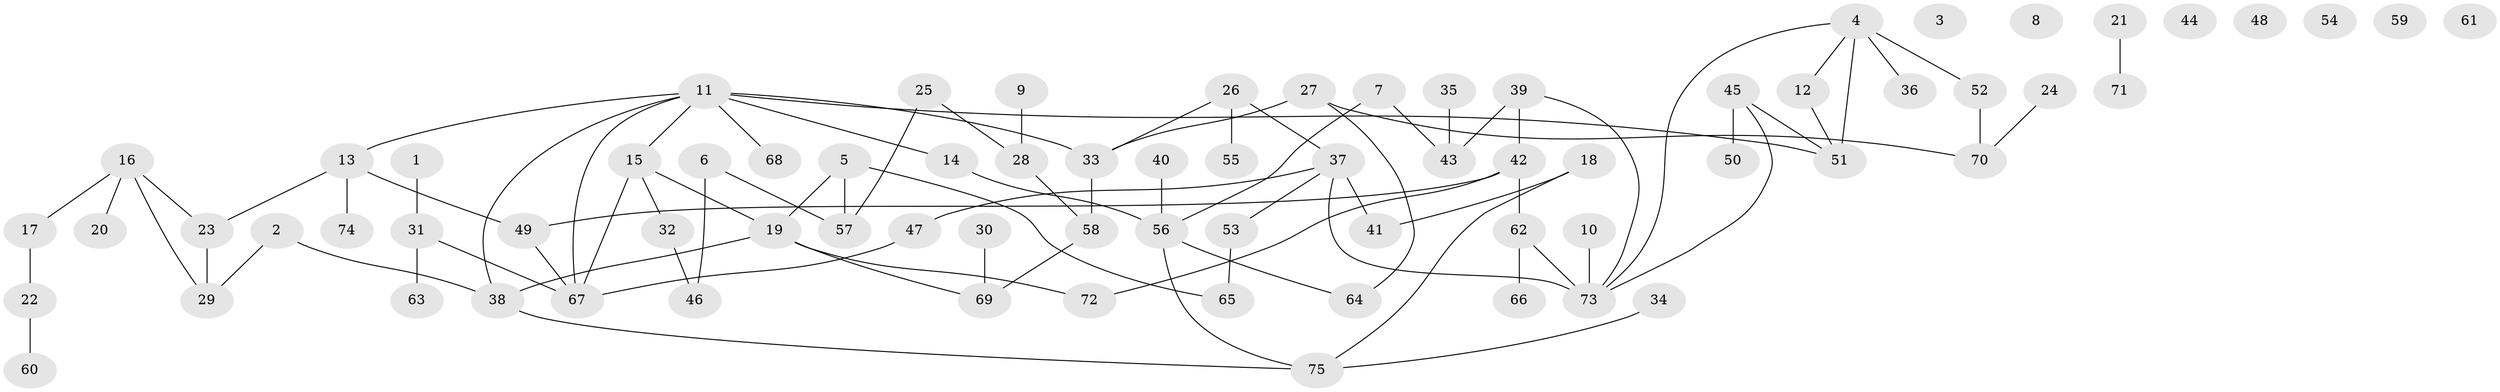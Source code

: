 // coarse degree distribution, {2: 0.23076923076923078, 3: 0.15384615384615385, 0: 0.1346153846153846, 5: 0.1346153846153846, 1: 0.25, 9: 0.019230769230769232, 6: 0.019230769230769232, 4: 0.038461538461538464, 7: 0.019230769230769232}
// Generated by graph-tools (version 1.1) at 2025/23/03/03/25 07:23:24]
// undirected, 75 vertices, 87 edges
graph export_dot {
graph [start="1"]
  node [color=gray90,style=filled];
  1;
  2;
  3;
  4;
  5;
  6;
  7;
  8;
  9;
  10;
  11;
  12;
  13;
  14;
  15;
  16;
  17;
  18;
  19;
  20;
  21;
  22;
  23;
  24;
  25;
  26;
  27;
  28;
  29;
  30;
  31;
  32;
  33;
  34;
  35;
  36;
  37;
  38;
  39;
  40;
  41;
  42;
  43;
  44;
  45;
  46;
  47;
  48;
  49;
  50;
  51;
  52;
  53;
  54;
  55;
  56;
  57;
  58;
  59;
  60;
  61;
  62;
  63;
  64;
  65;
  66;
  67;
  68;
  69;
  70;
  71;
  72;
  73;
  74;
  75;
  1 -- 31;
  2 -- 29;
  2 -- 38;
  4 -- 12;
  4 -- 36;
  4 -- 51;
  4 -- 52;
  4 -- 73;
  5 -- 19;
  5 -- 57;
  5 -- 65;
  6 -- 46;
  6 -- 57;
  7 -- 43;
  7 -- 56;
  9 -- 28;
  10 -- 73;
  11 -- 13;
  11 -- 14;
  11 -- 15;
  11 -- 33;
  11 -- 38;
  11 -- 51;
  11 -- 67;
  11 -- 68;
  12 -- 51;
  13 -- 23;
  13 -- 49;
  13 -- 74;
  14 -- 56;
  15 -- 19;
  15 -- 32;
  15 -- 67;
  16 -- 17;
  16 -- 20;
  16 -- 23;
  16 -- 29;
  17 -- 22;
  18 -- 41;
  18 -- 75;
  19 -- 38;
  19 -- 69;
  19 -- 72;
  21 -- 71;
  22 -- 60;
  23 -- 29;
  24 -- 70;
  25 -- 28;
  25 -- 57;
  26 -- 33;
  26 -- 37;
  26 -- 55;
  27 -- 33;
  27 -- 64;
  27 -- 70;
  28 -- 58;
  30 -- 69;
  31 -- 63;
  31 -- 67;
  32 -- 46;
  33 -- 58;
  34 -- 75;
  35 -- 43;
  37 -- 41;
  37 -- 47;
  37 -- 53;
  37 -- 73;
  38 -- 75;
  39 -- 42;
  39 -- 43;
  39 -- 73;
  40 -- 56;
  42 -- 49;
  42 -- 62;
  42 -- 72;
  45 -- 50;
  45 -- 51;
  45 -- 73;
  47 -- 67;
  49 -- 67;
  52 -- 70;
  53 -- 65;
  56 -- 64;
  56 -- 75;
  58 -- 69;
  62 -- 66;
  62 -- 73;
}
